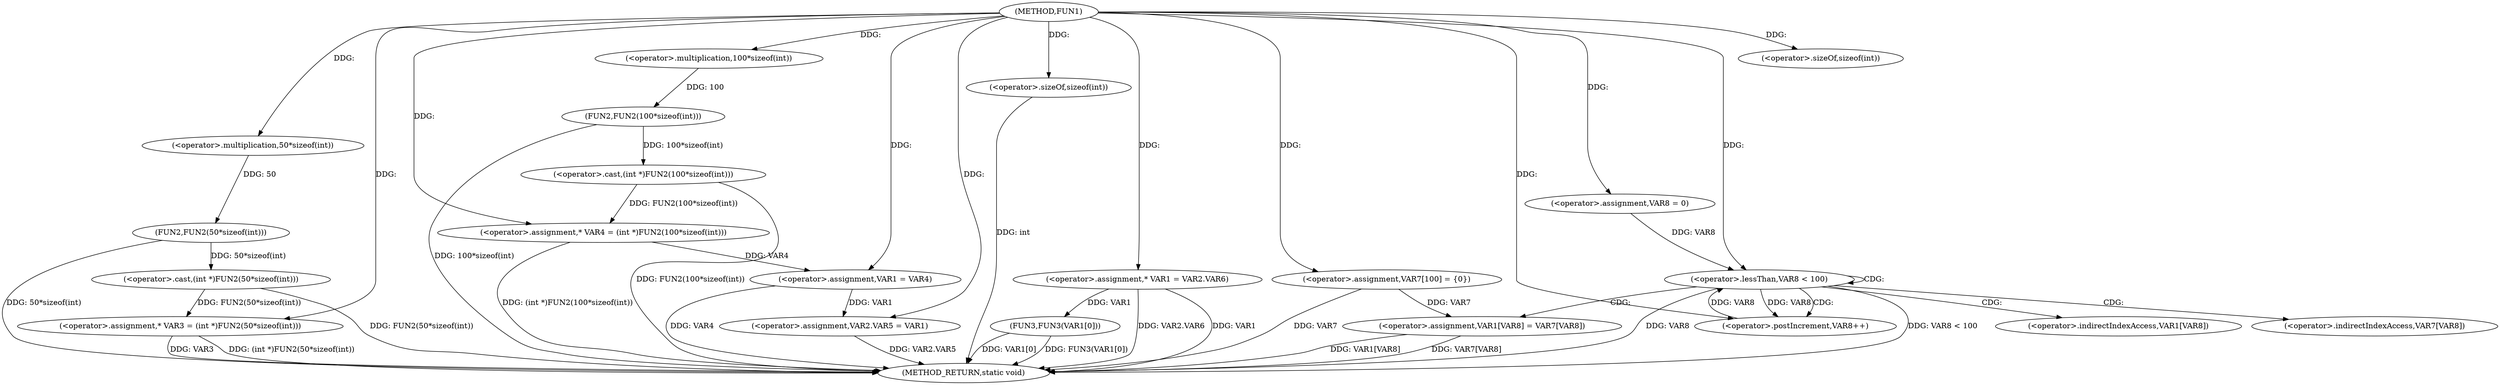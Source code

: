 digraph FUN1 {  
"1000100" [label = "(METHOD,FUN1)" ]
"1000166" [label = "(METHOD_RETURN,static void)" ]
"1000105" [label = "(<operator>.assignment,* VAR3 = (int *)FUN2(50*sizeof(int)))" ]
"1000107" [label = "(<operator>.cast,(int *)FUN2(50*sizeof(int)))" ]
"1000109" [label = "(FUN2,FUN2(50*sizeof(int)))" ]
"1000110" [label = "(<operator>.multiplication,50*sizeof(int))" ]
"1000112" [label = "(<operator>.sizeOf,sizeof(int))" ]
"1000115" [label = "(<operator>.assignment,* VAR4 = (int *)FUN2(100*sizeof(int)))" ]
"1000117" [label = "(<operator>.cast,(int *)FUN2(100*sizeof(int)))" ]
"1000119" [label = "(FUN2,FUN2(100*sizeof(int)))" ]
"1000120" [label = "(<operator>.multiplication,100*sizeof(int))" ]
"1000122" [label = "(<operator>.sizeOf,sizeof(int))" ]
"1000124" [label = "(<operator>.assignment,VAR1 = VAR4)" ]
"1000127" [label = "(<operator>.assignment,VAR2.VAR5 = VAR1)" ]
"1000134" [label = "(<operator>.assignment,* VAR1 = VAR2.VAR6)" ]
"1000141" [label = "(<operator>.assignment,VAR7[100] = {0})" ]
"1000146" [label = "(<operator>.assignment,VAR8 = 0)" ]
"1000149" [label = "(<operator>.lessThan,VAR8 < 100)" ]
"1000152" [label = "(<operator>.postIncrement,VAR8++)" ]
"1000155" [label = "(<operator>.assignment,VAR1[VAR8] = VAR7[VAR8])" ]
"1000162" [label = "(FUN3,FUN3(VAR1[0]))" ]
"1000156" [label = "(<operator>.indirectIndexAccess,VAR1[VAR8])" ]
"1000159" [label = "(<operator>.indirectIndexAccess,VAR7[VAR8])" ]
  "1000124" -> "1000166"  [ label = "DDG: VAR4"] 
  "1000141" -> "1000166"  [ label = "DDG: VAR7"] 
  "1000105" -> "1000166"  [ label = "DDG: (int *)FUN2(50*sizeof(int))"] 
  "1000149" -> "1000166"  [ label = "DDG: VAR8 < 100"] 
  "1000149" -> "1000166"  [ label = "DDG: VAR8"] 
  "1000117" -> "1000166"  [ label = "DDG: FUN2(100*sizeof(int))"] 
  "1000155" -> "1000166"  [ label = "DDG: VAR7[VAR8]"] 
  "1000115" -> "1000166"  [ label = "DDG: (int *)FUN2(100*sizeof(int))"] 
  "1000122" -> "1000166"  [ label = "DDG: int"] 
  "1000134" -> "1000166"  [ label = "DDG: VAR1"] 
  "1000109" -> "1000166"  [ label = "DDG: 50*sizeof(int)"] 
  "1000119" -> "1000166"  [ label = "DDG: 100*sizeof(int)"] 
  "1000134" -> "1000166"  [ label = "DDG: VAR2.VAR6"] 
  "1000127" -> "1000166"  [ label = "DDG: VAR2.VAR5"] 
  "1000155" -> "1000166"  [ label = "DDG: VAR1[VAR8]"] 
  "1000162" -> "1000166"  [ label = "DDG: VAR1[0]"] 
  "1000162" -> "1000166"  [ label = "DDG: FUN3(VAR1[0])"] 
  "1000105" -> "1000166"  [ label = "DDG: VAR3"] 
  "1000107" -> "1000166"  [ label = "DDG: FUN2(50*sizeof(int))"] 
  "1000107" -> "1000105"  [ label = "DDG: FUN2(50*sizeof(int))"] 
  "1000100" -> "1000105"  [ label = "DDG: "] 
  "1000109" -> "1000107"  [ label = "DDG: 50*sizeof(int)"] 
  "1000110" -> "1000109"  [ label = "DDG: 50"] 
  "1000100" -> "1000110"  [ label = "DDG: "] 
  "1000100" -> "1000112"  [ label = "DDG: "] 
  "1000117" -> "1000115"  [ label = "DDG: FUN2(100*sizeof(int))"] 
  "1000100" -> "1000115"  [ label = "DDG: "] 
  "1000119" -> "1000117"  [ label = "DDG: 100*sizeof(int)"] 
  "1000120" -> "1000119"  [ label = "DDG: 100"] 
  "1000100" -> "1000120"  [ label = "DDG: "] 
  "1000100" -> "1000122"  [ label = "DDG: "] 
  "1000115" -> "1000124"  [ label = "DDG: VAR4"] 
  "1000100" -> "1000124"  [ label = "DDG: "] 
  "1000124" -> "1000127"  [ label = "DDG: VAR1"] 
  "1000100" -> "1000127"  [ label = "DDG: "] 
  "1000100" -> "1000134"  [ label = "DDG: "] 
  "1000100" -> "1000141"  [ label = "DDG: "] 
  "1000100" -> "1000146"  [ label = "DDG: "] 
  "1000152" -> "1000149"  [ label = "DDG: VAR8"] 
  "1000146" -> "1000149"  [ label = "DDG: VAR8"] 
  "1000100" -> "1000149"  [ label = "DDG: "] 
  "1000149" -> "1000152"  [ label = "DDG: VAR8"] 
  "1000100" -> "1000152"  [ label = "DDG: "] 
  "1000141" -> "1000155"  [ label = "DDG: VAR7"] 
  "1000134" -> "1000162"  [ label = "DDG: VAR1"] 
  "1000149" -> "1000155"  [ label = "CDG: "] 
  "1000149" -> "1000156"  [ label = "CDG: "] 
  "1000149" -> "1000152"  [ label = "CDG: "] 
  "1000149" -> "1000159"  [ label = "CDG: "] 
  "1000149" -> "1000149"  [ label = "CDG: "] 
}
